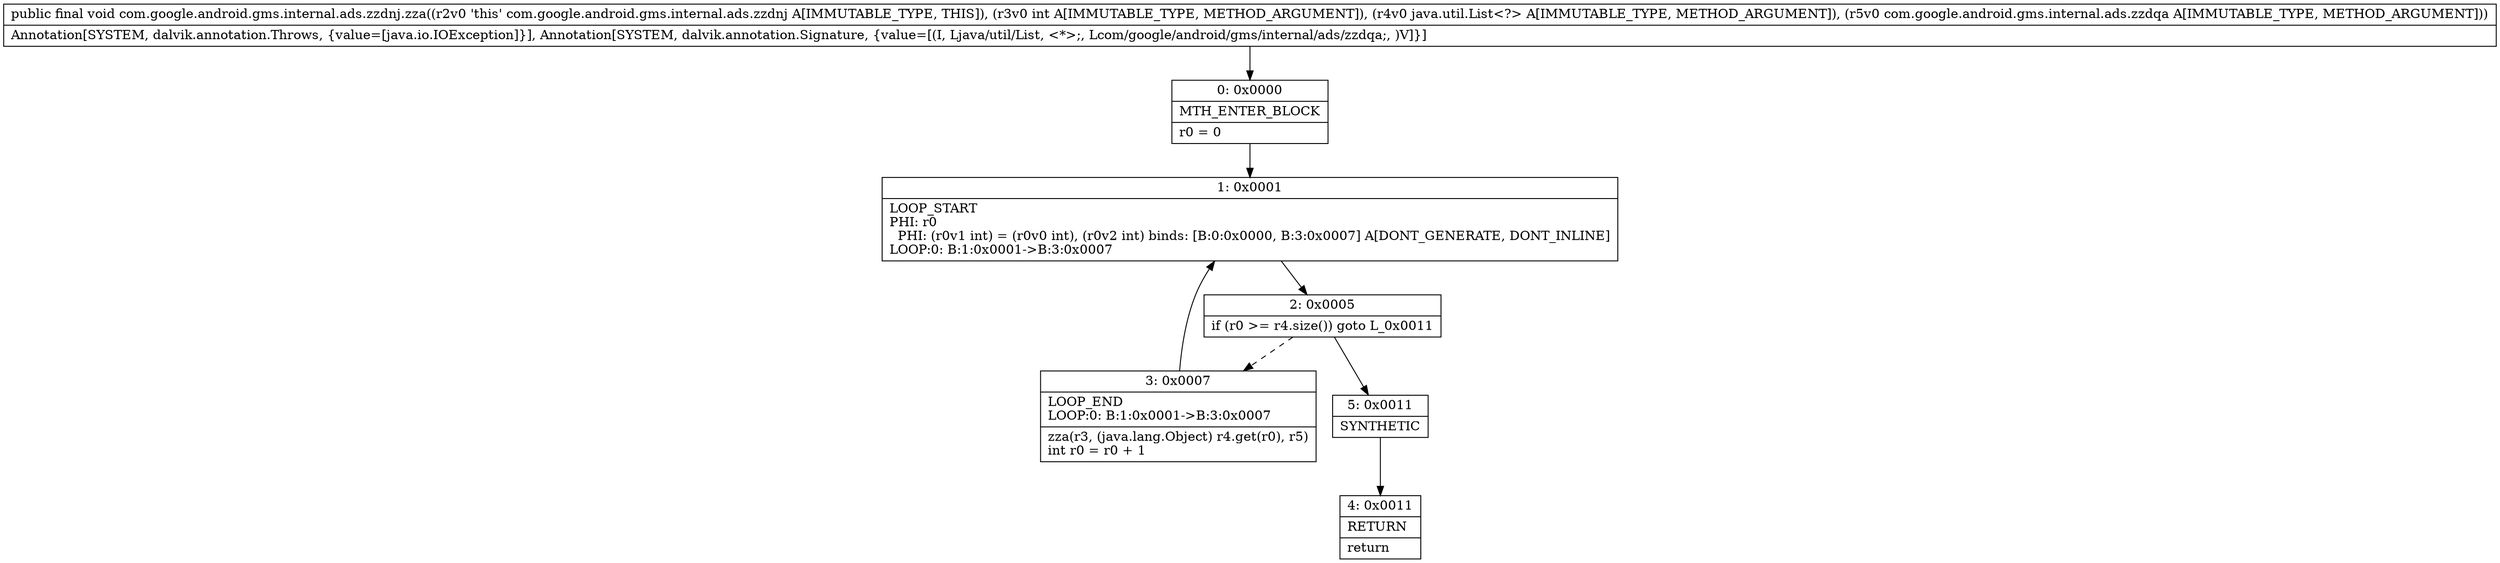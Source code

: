 digraph "CFG forcom.google.android.gms.internal.ads.zzdnj.zza(ILjava\/util\/List;Lcom\/google\/android\/gms\/internal\/ads\/zzdqa;)V" {
Node_0 [shape=record,label="{0\:\ 0x0000|MTH_ENTER_BLOCK\l|r0 = 0\l}"];
Node_1 [shape=record,label="{1\:\ 0x0001|LOOP_START\lPHI: r0 \l  PHI: (r0v1 int) = (r0v0 int), (r0v2 int) binds: [B:0:0x0000, B:3:0x0007] A[DONT_GENERATE, DONT_INLINE]\lLOOP:0: B:1:0x0001\-\>B:3:0x0007\l}"];
Node_2 [shape=record,label="{2\:\ 0x0005|if (r0 \>= r4.size()) goto L_0x0011\l}"];
Node_3 [shape=record,label="{3\:\ 0x0007|LOOP_END\lLOOP:0: B:1:0x0001\-\>B:3:0x0007\l|zza(r3, (java.lang.Object) r4.get(r0), r5)\lint r0 = r0 + 1\l}"];
Node_4 [shape=record,label="{4\:\ 0x0011|RETURN\l|return\l}"];
Node_5 [shape=record,label="{5\:\ 0x0011|SYNTHETIC\l}"];
MethodNode[shape=record,label="{public final void com.google.android.gms.internal.ads.zzdnj.zza((r2v0 'this' com.google.android.gms.internal.ads.zzdnj A[IMMUTABLE_TYPE, THIS]), (r3v0 int A[IMMUTABLE_TYPE, METHOD_ARGUMENT]), (r4v0 java.util.List\<?\> A[IMMUTABLE_TYPE, METHOD_ARGUMENT]), (r5v0 com.google.android.gms.internal.ads.zzdqa A[IMMUTABLE_TYPE, METHOD_ARGUMENT]))  | Annotation[SYSTEM, dalvik.annotation.Throws, \{value=[java.io.IOException]\}], Annotation[SYSTEM, dalvik.annotation.Signature, \{value=[(I, Ljava\/util\/List, \<*\>;, Lcom\/google\/android\/gms\/internal\/ads\/zzdqa;, )V]\}]\l}"];
MethodNode -> Node_0;
Node_0 -> Node_1;
Node_1 -> Node_2;
Node_2 -> Node_3[style=dashed];
Node_2 -> Node_5;
Node_3 -> Node_1;
Node_5 -> Node_4;
}

